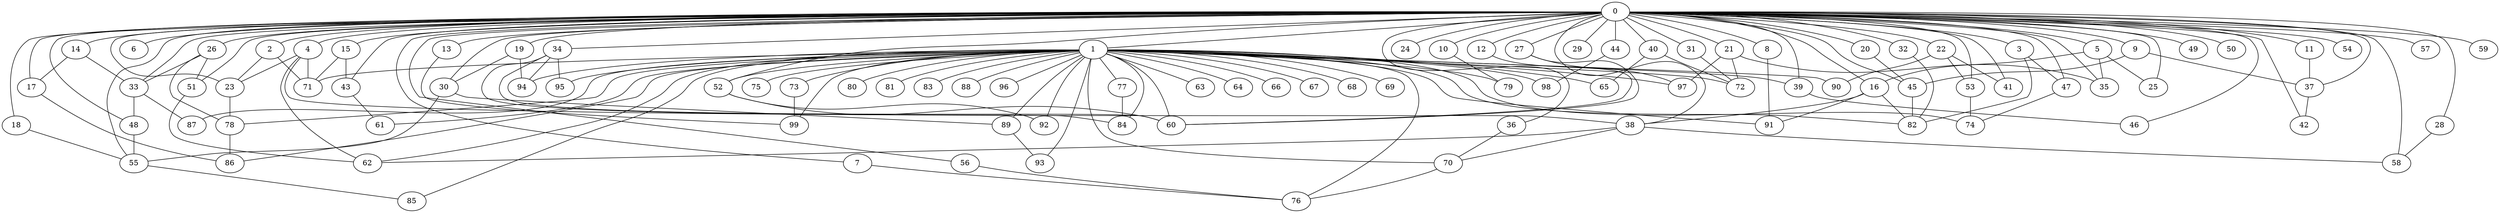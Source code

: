 
graph graphname {
    0 -- 1
0 -- 2
0 -- 3
0 -- 4
0 -- 5
0 -- 6
0 -- 7
0 -- 8
0 -- 9
0 -- 10
0 -- 11
0 -- 12
0 -- 13
0 -- 14
0 -- 15
0 -- 16
0 -- 17
0 -- 18
0 -- 19
0 -- 20
0 -- 21
0 -- 22
0 -- 23
0 -- 24
0 -- 25
0 -- 26
0 -- 27
0 -- 28
0 -- 29
0 -- 30
0 -- 31
0 -- 32
0 -- 33
0 -- 34
0 -- 35
0 -- 36
0 -- 37
0 -- 38
0 -- 39
0 -- 40
0 -- 41
0 -- 42
0 -- 43
0 -- 44
0 -- 45
0 -- 46
0 -- 47
0 -- 48
0 -- 49
0 -- 50
0 -- 51
0 -- 52
0 -- 53
0 -- 54
0 -- 55
0 -- 56
0 -- 57
0 -- 58
0 -- 59
1 -- 60
1 -- 61
1 -- 62
1 -- 63
1 -- 64
1 -- 65
1 -- 66
1 -- 67
1 -- 68
1 -- 69
1 -- 70
1 -- 71
1 -- 72
1 -- 73
1 -- 74
1 -- 75
1 -- 76
1 -- 77
1 -- 78
1 -- 79
1 -- 80
1 -- 81
1 -- 82
1 -- 83
1 -- 84
1 -- 85
1 -- 86
1 -- 87
1 -- 88
1 -- 89
1 -- 90
1 -- 91
1 -- 92
1 -- 93
1 -- 94
1 -- 95
1 -- 96
1 -- 97
1 -- 98
1 -- 99
1 -- 39
1 -- 52
2 -- 71
2 -- 23
3 -- 82
3 -- 47
4 -- 62
4 -- 71
4 -- 38
4 -- 23
5 -- 25
5 -- 35
5 -- 16
7 -- 76
8 -- 91
9 -- 45
9 -- 37
10 -- 79
11 -- 37
12 -- 60
13 -- 99
14 -- 17
14 -- 33
15 -- 43
15 -- 71
16 -- 91
16 -- 38
16 -- 82
17 -- 86
18 -- 55
19 -- 94
19 -- 30
20 -- 45
21 -- 97
21 -- 35
21 -- 72
22 -- 41
22 -- 90
22 -- 53
23 -- 78
26 -- 78
26 -- 33
26 -- 51
27 -- 60
27 -- 97
28 -- 58
30 -- 55
30 -- 89
31 -- 72
32 -- 82
33 -- 87
33 -- 48
34 -- 94
34 -- 60
34 -- 95
34 -- 84
36 -- 70
37 -- 42
38 -- 62
38 -- 58
38 -- 70
39 -- 46
40 -- 65
40 -- 72
43 -- 61
44 -- 98
45 -- 82
47 -- 74
48 -- 55
51 -- 62
52 -- 92
52 -- 60
53 -- 74
55 -- 85
56 -- 76
70 -- 76
73 -- 99
77 -- 84
78 -- 86
89 -- 93

}
